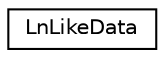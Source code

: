 digraph "Graphical Class Hierarchy"
{
  edge [fontname="Helvetica",fontsize="10",labelfontname="Helvetica",labelfontsize="10"];
  node [fontname="Helvetica",fontsize="10",shape=record];
  rankdir="LR";
  Node1 [label="LnLikeData",height=0.2,width=0.4,color="black", fillcolor="white", style="filled",URL="$struct_ln_like_data.html"];
}
